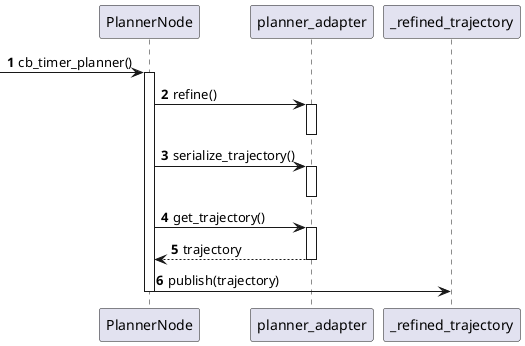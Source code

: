 @startuml
'https://plantuml.com/sequence-diagram

autonumber


-> PlannerNode: cb_timer_planner()
activate PlannerNode
PlannerNode -> planner_adapter: refine()
activate planner_adapter
deactivate planner_adapter
PlannerNode -> planner_adapter: serialize_trajectory()
activate planner_adapter
deactivate planner_adapter
PlannerNode -> planner_adapter: get_trajectory()
activate planner_adapter
return trajectory
PlannerNode -> _refined_trajectory: publish(trajectory)

deactivate PlannerNode
@enduml